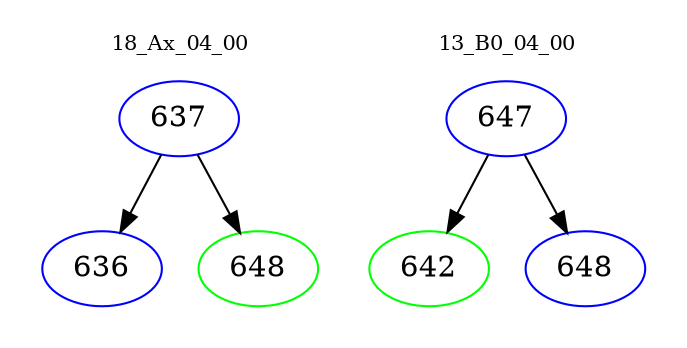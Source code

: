 digraph{
subgraph cluster_0 {
color = white
label = "18_Ax_04_00";
fontsize=10;
T0_637 [label="637", color="blue"]
T0_637 -> T0_636 [color="black"]
T0_636 [label="636", color="blue"]
T0_637 -> T0_648 [color="black"]
T0_648 [label="648", color="green"]
}
subgraph cluster_1 {
color = white
label = "13_B0_04_00";
fontsize=10;
T1_647 [label="647", color="blue"]
T1_647 -> T1_642 [color="black"]
T1_642 [label="642", color="green"]
T1_647 -> T1_648 [color="black"]
T1_648 [label="648", color="blue"]
}
}
